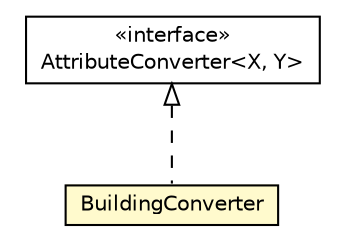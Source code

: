 #!/usr/local/bin/dot
#
# Class diagram 
# Generated by UMLGraph version R5_6-24-gf6e263 (http://www.umlgraph.org/)
#

digraph G {
	edge [fontname="Helvetica",fontsize=10,labelfontname="Helvetica",labelfontsize=10];
	node [fontname="Helvetica",fontsize=10,shape=plaintext];
	nodesep=0.25;
	ranksep=0.5;
	// com.elte.osz.logic.entities.BuildingConverter
	c250 [label=<<table title="com.elte.osz.logic.entities.BuildingConverter" border="0" cellborder="1" cellspacing="0" cellpadding="2" port="p" bgcolor="lemonChiffon" href="./BuildingConverter.html">
		<tr><td><table border="0" cellspacing="0" cellpadding="1">
<tr><td align="center" balign="center"> BuildingConverter </td></tr>
		</table></td></tr>
		</table>>, URL="./BuildingConverter.html", fontname="Helvetica", fontcolor="black", fontsize=10.0];
	//com.elte.osz.logic.entities.BuildingConverter implements javax.persistence.AttributeConverter<X, Y>
	c265:p -> c250:p [dir=back,arrowtail=empty,style=dashed];
	// javax.persistence.AttributeConverter<X, Y>
	c265 [label=<<table title="javax.persistence.AttributeConverter" border="0" cellborder="1" cellspacing="0" cellpadding="2" port="p" href="http://java.sun.com/j2se/1.4.2/docs/api/javax/persistence/AttributeConverter.html">
		<tr><td><table border="0" cellspacing="0" cellpadding="1">
<tr><td align="center" balign="center"> &#171;interface&#187; </td></tr>
<tr><td align="center" balign="center"> AttributeConverter&lt;X, Y&gt; </td></tr>
		</table></td></tr>
		</table>>, URL="http://java.sun.com/j2se/1.4.2/docs/api/javax/persistence/AttributeConverter.html", fontname="Helvetica", fontcolor="black", fontsize=10.0];
}

